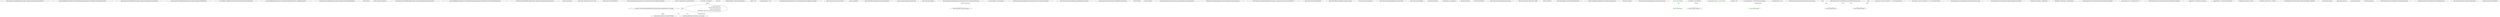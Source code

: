 digraph  {
m1_0 [cluster="Humanizer.Tests.BitFieldEnumHumanizeTests.CanHumanizeSingleWordDescriptionAttribute()", file="BitFieldEnumHumanizeTests.cs", label="Entry Humanizer.Tests.BitFieldEnumHumanizeTests.CanHumanizeSingleWordDescriptionAttribute()", span="13-13"];
m1_1 [cluster="Humanizer.Tests.BitFieldEnumHumanizeTests.CanHumanizeSingleWordDescriptionAttribute()", file="BitFieldEnumHumanizeTests.cs", label="Assert.Equal(BitFlagEnumTestsResources.MemberWithSingleWordDisplayAttribute, BitFieldEnumUnderTest.RED.Humanize())", span="15-15"];
m1_2 [cluster="Humanizer.Tests.BitFieldEnumHumanizeTests.CanHumanizeSingleWordDescriptionAttribute()", file="BitFieldEnumHumanizeTests.cs", label="Exit Humanizer.Tests.BitFieldEnumHumanizeTests.CanHumanizeSingleWordDescriptionAttribute()", span="13-13"];
m1_8 [cluster="Humanizer.Tests.BitFieldEnumHumanizeTests.CanHumanizeMultipleValueBitFieldEnum()", file="BitFieldEnumHumanizeTests.cs", label="Entry Humanizer.Tests.BitFieldEnumHumanizeTests.CanHumanizeMultipleValueBitFieldEnum()", span="25-25"];
m1_9 [cluster="Humanizer.Tests.BitFieldEnumHumanizeTests.CanHumanizeMultipleValueBitFieldEnum()", file="BitFieldEnumHumanizeTests.cs", label="var xoredBitFlag = (BitFieldEnumUnderTest.RED | BitFieldEnumUnderTest.DARK_GRAY)", span="27-27"];
m1_10 [cluster="Humanizer.Tests.BitFieldEnumHumanizeTests.CanHumanizeMultipleValueBitFieldEnum()", file="BitFieldEnumHumanizeTests.cs", label="Assert.Equal(BitFlagEnumTestsResources.ExpectedResultWhenBothValuesXored, xoredBitFlag.Humanize())", span="28-28"];
m1_11 [cluster="Humanizer.Tests.BitFieldEnumHumanizeTests.CanHumanizeMultipleValueBitFieldEnum()", file="BitFieldEnumHumanizeTests.cs", label="Exit Humanizer.Tests.BitFieldEnumHumanizeTests.CanHumanizeMultipleValueBitFieldEnum()", span="25-25"];
m1_4 [cluster="Unk.Equal", file="BitFieldEnumHumanizeTests.cs", label="Entry Unk.Equal", span=""];
m1_3 [cluster="System.Enum.Humanize()", file="BitFieldEnumHumanizeTests.cs", label="Entry System.Enum.Humanize()", span="23-23"];
m1_5 [cluster="Humanizer.Tests.BitFieldEnumHumanizeTests.CanHumanizeMultipleWordDescriptionAttribute()", file="BitFieldEnumHumanizeTests.cs", label="Entry Humanizer.Tests.BitFieldEnumHumanizeTests.CanHumanizeMultipleWordDescriptionAttribute()", span="19-19"];
m1_6 [cluster="Humanizer.Tests.BitFieldEnumHumanizeTests.CanHumanizeMultipleWordDescriptionAttribute()", file="BitFieldEnumHumanizeTests.cs", label="Assert.Equal(BitFlagEnumTestsResources.MemberWithMultipleWordDisplayAttribute, BitFieldEnumUnderTest.DARK_GRAY.Humanize())", span="21-21"];
m1_7 [cluster="Humanizer.Tests.BitFieldEnumHumanizeTests.CanHumanizeMultipleWordDescriptionAttribute()", file="BitFieldEnumHumanizeTests.cs", label="Exit Humanizer.Tests.BitFieldEnumHumanizeTests.CanHumanizeMultipleWordDescriptionAttribute()", span="19-19"];
m3_33 [cluster="string.Humanize()", file="EnumHumanizeExtensions.cs", label="Entry string.Humanize()", span="44-44"];
m3_25 [cluster="System.Collections.Generic.List<T>.List()", file="EnumHumanizeExtensions.cs", label="Entry System.Collections.Generic.List<T>.List()", span="0-0"];
m3_24 [cluster="System.Convert.ToInt32(object)", file="EnumHumanizeExtensions.cs", label="Entry System.Convert.ToInt32(object)", span="0-0"];
m3_32 [cluster="Humanizer.EnumHumanizeExtensions.GetCustomDescription(System.Reflection.MemberInfo)", file="EnumHumanizeExtensions.cs", label="Entry Humanizer.EnumHumanizeExtensions.GetCustomDescription(System.Reflection.MemberInfo)", span="98-98"];
m3_48 [cluster="Humanizer.EnumHumanizeExtensions.GetCustomDescription(System.Reflection.MemberInfo)", file="EnumHumanizeExtensions.cs", label="var attrs = memberInfo.GetCustomAttributes(true)", span="100-100"];
m3_49 [cluster="Humanizer.EnumHumanizeExtensions.GetCustomDescription(System.Reflection.MemberInfo)", file="EnumHumanizeExtensions.cs", label=attrs, span="102-102"];
m3_50 [cluster="Humanizer.EnumHumanizeExtensions.GetCustomDescription(System.Reflection.MemberInfo)", file="EnumHumanizeExtensions.cs", label="var attrType = attr.GetType()", span="104-104"];
m3_58 [cluster="Humanizer.EnumHumanizeExtensions.GetCustomDescription(System.Reflection.MemberInfo)", file="EnumHumanizeExtensions.cs", label="return null;", span="119-119"];
m3_54 [cluster="Humanizer.EnumHumanizeExtensions.GetCustomDescription(System.Reflection.MemberInfo)", file="EnumHumanizeExtensions.cs", label="return method.Invoke(attr, new object[0]).ToString();", span="109-109"];
m3_57 [cluster="Humanizer.EnumHumanizeExtensions.GetCustomDescription(System.Reflection.MemberInfo)", file="EnumHumanizeExtensions.cs", label="return descriptionProperty.GetValue(attr, null).ToString();", span="116-116"];
m3_51 [cluster="Humanizer.EnumHumanizeExtensions.GetCustomDescription(System.Reflection.MemberInfo)", file="EnumHumanizeExtensions.cs", label="attrType.FullName == DisplayAttributeTypeName", span="105-105"];
m3_52 [cluster="Humanizer.EnumHumanizeExtensions.GetCustomDescription(System.Reflection.MemberInfo)", file="EnumHumanizeExtensions.cs", label="var method = attrType.GetRuntimeMethod(DisplayAttributeGetDescriptionMethodName, new Type[0])", span="107-107"];
m3_55 [cluster="Humanizer.EnumHumanizeExtensions.GetCustomDescription(System.Reflection.MemberInfo)", file="EnumHumanizeExtensions.cs", label="var descriptionProperty =\r\n                    attrType.GetRuntimeProperties()\r\n                        .Where(StringTypedProperty)\r\n                        .FirstOrDefault(Configurator.EnumDescriptionPropertyLocator)", span="111-114"];
m3_53 [cluster="Humanizer.EnumHumanizeExtensions.GetCustomDescription(System.Reflection.MemberInfo)", file="EnumHumanizeExtensions.cs", label="method != null", span="108-108"];
m3_56 [cluster="Humanizer.EnumHumanizeExtensions.GetCustomDescription(System.Reflection.MemberInfo)", file="EnumHumanizeExtensions.cs", label="descriptionProperty != null", span="115-115"];
m3_59 [cluster="Humanizer.EnumHumanizeExtensions.GetCustomDescription(System.Reflection.MemberInfo)", file="EnumHumanizeExtensions.cs", label="Exit Humanizer.EnumHumanizeExtensions.GetCustomDescription(System.Reflection.MemberInfo)", span="98-98"];
m3_26 [cluster="System.Enum.GetValues(System.Type)", file="EnumHumanizeExtensions.cs", label="Entry System.Enum.GetValues(System.Type)", span="0-0"];
m3_21 [cluster="object.GetType()", file="EnumHumanizeExtensions.cs", label="Entry object.GetType()", span="0-0"];
m3_60 [cluster="System.Reflection.MemberInfo.GetCustomAttributes(bool)", file="EnumHumanizeExtensions.cs", label="Entry System.Reflection.MemberInfo.GetCustomAttributes(bool)", span="0-0"];
m3_73 [cluster="string.ApplyCase(Humanizer.LetterCasing)", file="EnumHumanizeExtensions.cs", label="Entry string.ApplyCase(Humanizer.LetterCasing)", span="15-15"];
m3_29 [cluster="System.Enum.ToString()", file="EnumHumanizeExtensions.cs", label="Entry System.Enum.ToString()", span="0-0"];
m3_69 [cluster="Humanizer.EnumHumanizeExtensions.Humanize(System.Enum, Humanizer.LetterCasing)", file="EnumHumanizeExtensions.cs", label="Entry Humanizer.EnumHumanizeExtensions.Humanize(System.Enum, Humanizer.LetterCasing)", span="128-128"];
m3_70 [cluster="Humanizer.EnumHumanizeExtensions.Humanize(System.Enum, Humanizer.LetterCasing)", file="EnumHumanizeExtensions.cs", label="var humanizedEnum = Humanize(input)", span="130-130"];
m3_71 [cluster="Humanizer.EnumHumanizeExtensions.Humanize(System.Enum, Humanizer.LetterCasing)", file="EnumHumanizeExtensions.cs", label="return humanizedEnum.ApplyCase(casing);", span="132-132"];
m3_72 [cluster="Humanizer.EnumHumanizeExtensions.Humanize(System.Enum, Humanizer.LetterCasing)", file="EnumHumanizeExtensions.cs", label="Exit Humanizer.EnumHumanizeExtensions.Humanize(System.Enum, Humanizer.LetterCasing)", span="128-128"];
m3_22 [cluster="Humanizer.EnumHumanizeExtensions.IsBitFieldEnum(System.Enum)", file="EnumHumanizeExtensions.cs", label="Entry Humanizer.EnumHumanizeExtensions.IsBitFieldEnum(System.Enum)", span="65-65"];
m3_38 [cluster="Humanizer.EnumHumanizeExtensions.IsBitFieldEnum(System.Enum)", file="EnumHumanizeExtensions.cs", label="Exit Humanizer.EnumHumanizeExtensions.IsBitFieldEnum(System.Enum)", span="65-65"];
m3_65 [cluster="Unk.Where", file="EnumHumanizeExtensions.cs", label="Entry Unk.Where", span=""];
m3_68 [cluster="Unk.ToString", file="EnumHumanizeExtensions.cs", label="Entry Unk.ToString", span=""];
m3_23 [cluster="Humanizer.EnumHumanizeExtensions.DirectlyMapsToEnumConstant(System.Enum)", file="EnumHumanizeExtensions.cs", label="Entry Humanizer.EnumHumanizeExtensions.DirectlyMapsToEnumConstant(System.Enum)", span="81-81"];
m3_46 [cluster="Humanizer.EnumHumanizeExtensions.DirectlyMapsToEnumConstant(System.Enum)", file="EnumHumanizeExtensions.cs", label="Exit Humanizer.EnumHumanizeExtensions.DirectlyMapsToEnumConstant(System.Enum)", span="81-81"];
m3_28 [cluster="Humanizer.CollectionHumanizeExtensions.Humanize<T>(System.Collections.Generic.IEnumerable<T>)", file="EnumHumanizeExtensions.cs", label="Entry Humanizer.CollectionHumanizeExtensions.Humanize<T>(System.Collections.Generic.IEnumerable<T>)", span="17-17"];
m3_64 [cluster="System.Type.GetRuntimeProperties()", file="EnumHumanizeExtensions.cs", label="Entry System.Type.GetRuntimeProperties()", span="0-0"];
m3_62 [cluster="System.Reflection.MethodBase.Invoke(object, object[])", file="EnumHumanizeExtensions.cs", label="Entry System.Reflection.MethodBase.Invoke(object, object[])", span="0-0"];
m3_47 [cluster="System.Enum.Equals(object)", file="EnumHumanizeExtensions.cs", label="Entry System.Enum.Equals(object)", span="0-0"];
m3_61 [cluster="System.Type.GetRuntimeMethod(string, System.Type[])", file="EnumHumanizeExtensions.cs", label="Entry System.Type.GetRuntimeMethod(string, System.Type[])", span="0-0"];
m3_30 [cluster="System.Type.GetTypeInfo()", file="EnumHumanizeExtensions.cs", label="Entry System.Type.GetTypeInfo()", span="0-0"];
m3_0 [cluster="lambda expression", file="EnumHumanizeExtensions.cs", label="Entry lambda expression", span="16-16"];
m3_1 [cluster="lambda expression", file="EnumHumanizeExtensions.cs", label="p.PropertyType == typeof(string)", span="16-16"];
m3_2 [cluster="lambda expression", file="EnumHumanizeExtensions.cs", label="Exit lambda expression", span="16-16"];
m3_66 [cluster="Unk.FirstOrDefault", file="EnumHumanizeExtensions.cs", label="Entry Unk.FirstOrDefault", span=""];
m3_40 [cluster="System.Enum.GetUnderlyingType(System.Type)", file="EnumHumanizeExtensions.cs", label="Entry System.Enum.GetUnderlyingType(System.Type)", span="0-0"];
m3_27 [cluster="System.Collections.Generic.List<T>.Add(T)", file="EnumHumanizeExtensions.cs", label="Entry System.Collections.Generic.List<T>.Add(T)", span="0-0"];
m3_67 [cluster="Unk.GetValue", file="EnumHumanizeExtensions.cs", label="Entry Unk.GetValue", span=""];
m3_31 [cluster="System.Reflection.TypeInfo.GetDeclaredField(string)", file="EnumHumanizeExtensions.cs", label="Entry System.Reflection.TypeInfo.GetDeclaredField(string)", span="0-0"];
m3_39 [cluster="System.Reflection.MemberInfo.GetCustomAttribute(System.Type)", file="EnumHumanizeExtensions.cs", label="Entry System.Reflection.MemberInfo.GetCustomAttribute(System.Type)", span="0-0"];
m3_63 [cluster="object.ToString()", file="EnumHumanizeExtensions.cs", label="Entry object.ToString()", span="0-0"];
m3_3 [cluster="Humanizer.EnumHumanizeExtensions.Humanize(System.Enum)", file="EnumHumanizeExtensions.cs", label="Entry Humanizer.EnumHumanizeExtensions.Humanize(System.Enum)", span="23-23"];
m3_4 [cluster="Humanizer.EnumHumanizeExtensions.Humanize(System.Enum)", color=green, community=0, file="EnumHumanizeExtensions.cs", label="var type = input.GetType()", prediction=0, span="25-25"];
m3_13 [cluster="Humanizer.EnumHumanizeExtensions.Humanize(System.Enum)", file="EnumHumanizeExtensions.cs", label="var caseName = input.ToString()", span="46-46"];
m3_8 [cluster="Humanizer.EnumHumanizeExtensions.Humanize(System.Enum)", color=green, community=0, file="EnumHumanizeExtensions.cs", label="Enum.GetValues(type)", prediction=0, span="33-33"];
m3_7 [cluster="Humanizer.EnumHumanizeExtensions.Humanize(System.Enum)", color=green, community=0, file="EnumHumanizeExtensions.cs", label="var humanizedEnumValues = new List<string>()", prediction=2, span="31-31"];
m3_19 [cluster="Humanizer.EnumHumanizeExtensions.Humanize(System.Enum)", file="EnumHumanizeExtensions.cs", label="return caseName.Humanize();", span="57-57"];
m3_15 [cluster="Humanizer.EnumHumanizeExtensions.Humanize(System.Enum)", file="EnumHumanizeExtensions.cs", label="memInfo != null", span="49-49"];
m3_16 [cluster="Humanizer.EnumHumanizeExtensions.Humanize(System.Enum)", file="EnumHumanizeExtensions.cs", label="var customDescription = GetCustomDescription(memInfo)", span="51-51"];
m3_17 [cluster="Humanizer.EnumHumanizeExtensions.Humanize(System.Enum)", file="EnumHumanizeExtensions.cs", label="customDescription != null", span="53-53"];
m3_18 [cluster="Humanizer.EnumHumanizeExtensions.Humanize(System.Enum)", color=green, community=0, file="EnumHumanizeExtensions.cs", label="return customDescription;", prediction=3, span="54-54"];
m3_20 [cluster="Humanizer.EnumHumanizeExtensions.Humanize(System.Enum)", file="EnumHumanizeExtensions.cs", label="Exit Humanizer.EnumHumanizeExtensions.Humanize(System.Enum)", span="23-23"];
m4_2 [cluster="Humanizer.Tests.UseCultureAttribute.UseCultureAttribute(string, string)", file="UseCultureAttribute.cs", label="Entry Humanizer.Tests.UseCultureAttribute.UseCultureAttribute(string, string)", span="49-49"];
m4_3 [cluster="Humanizer.Tests.UseCultureAttribute.UseCultureAttribute(string, string)", file="UseCultureAttribute.cs", label="this.culture = new Lazy<CultureInfo>(() => new CultureInfo(culture))", span="51-51"];
m4_4 [cluster="Humanizer.Tests.UseCultureAttribute.UseCultureAttribute(string, string)", file="UseCultureAttribute.cs", label="this.uiCulture = new Lazy<CultureInfo>(() => new CultureInfo(uiCulture))", span="52-52"];
m4_5 [cluster="Humanizer.Tests.UseCultureAttribute.UseCultureAttribute(string, string)", file="UseCultureAttribute.cs", label="Exit Humanizer.Tests.UseCultureAttribute.UseCultureAttribute(string, string)", span="49-49"];
m4_20 [cluster="Humanizer.Tests.UseCultureAttribute.After(System.Reflection.MethodInfo)", file="UseCultureAttribute.cs", label="Entry Humanizer.Tests.UseCultureAttribute.After(System.Reflection.MethodInfo)", span="86-86"];
m4_21 [cluster="Humanizer.Tests.UseCultureAttribute.After(System.Reflection.MethodInfo)", file="UseCultureAttribute.cs", label="CultureInfo.CurrentCulture = originalCulture", span="88-88"];
m4_22 [cluster="Humanizer.Tests.UseCultureAttribute.After(System.Reflection.MethodInfo)", file="UseCultureAttribute.cs", label="CultureInfo.CurrentUICulture = originalUICulture", span="89-89"];
m4_23 [cluster="Humanizer.Tests.UseCultureAttribute.After(System.Reflection.MethodInfo)", file="UseCultureAttribute.cs", label="Exit Humanizer.Tests.UseCultureAttribute.After(System.Reflection.MethodInfo)", span="86-86"];
m4_6 [cluster="System.Lazy<T>.Lazy(System.Func<T>)", file="UseCultureAttribute.cs", label="Entry System.Lazy<T>.Lazy(System.Func<T>)", span="0-0"];
m4_14 [cluster="Humanizer.Tests.UseCultureAttribute.Before(System.Reflection.MethodInfo)", file="UseCultureAttribute.cs", label="Entry Humanizer.Tests.UseCultureAttribute.Before(System.Reflection.MethodInfo)", span="71-71"];
m4_15 [cluster="Humanizer.Tests.UseCultureAttribute.Before(System.Reflection.MethodInfo)", file="UseCultureAttribute.cs", label="originalCulture = CultureInfo.CurrentCulture", span="73-73"];
m4_16 [cluster="Humanizer.Tests.UseCultureAttribute.Before(System.Reflection.MethodInfo)", file="UseCultureAttribute.cs", label="originalUICulture = CultureInfo.CurrentUICulture", span="74-74"];
m4_17 [cluster="Humanizer.Tests.UseCultureAttribute.Before(System.Reflection.MethodInfo)", file="UseCultureAttribute.cs", label="CultureInfo.CurrentCulture = Culture", span="77-77"];
m4_18 [cluster="Humanizer.Tests.UseCultureAttribute.Before(System.Reflection.MethodInfo)", file="UseCultureAttribute.cs", label="CultureInfo.CurrentUICulture = UICulture", span="78-78"];
m4_19 [cluster="Humanizer.Tests.UseCultureAttribute.Before(System.Reflection.MethodInfo)", file="UseCultureAttribute.cs", label="Exit Humanizer.Tests.UseCultureAttribute.Before(System.Reflection.MethodInfo)", span="71-71"];
m4_11 [cluster="lambda expression", file="UseCultureAttribute.cs", label="Entry lambda expression", span="52-52"];
m4_8 [cluster="lambda expression", file="UseCultureAttribute.cs", label="new CultureInfo(culture)", span="51-51"];
m4_12 [cluster="lambda expression", file="UseCultureAttribute.cs", label="new CultureInfo(uiCulture)", span="52-52"];
m4_7 [cluster="lambda expression", file="UseCultureAttribute.cs", label="Entry lambda expression", span="51-51"];
m4_9 [cluster="lambda expression", file="UseCultureAttribute.cs", label="Exit lambda expression", span="51-51"];
m4_13 [cluster="lambda expression", file="UseCultureAttribute.cs", label="Exit lambda expression", span="52-52"];
m4_0 [cluster="Humanizer.Tests.UseCultureAttribute.UseCultureAttribute(string)", file="UseCultureAttribute.cs", label="Entry Humanizer.Tests.UseCultureAttribute.UseCultureAttribute(string)", span="39-39"];
m4_1 [cluster="Humanizer.Tests.UseCultureAttribute.UseCultureAttribute(string)", file="UseCultureAttribute.cs", label="Exit Humanizer.Tests.UseCultureAttribute.UseCultureAttribute(string)", span="39-39"];
m4_10 [cluster="System.Globalization.CultureInfo.CultureInfo(string)", file="UseCultureAttribute.cs", label="Entry System.Globalization.CultureInfo.CultureInfo(string)", span="0-0"];
m4_24 [file="UseCultureAttribute.cs", label="Humanizer.Tests.UseCultureAttribute", span=""];
m4_25 [file="UseCultureAttribute.cs", label=string, span=""];
m4_26 [file="UseCultureAttribute.cs", label=string, span=""];
m3_49 -> m3_54  [color=darkseagreen4, key=1, label=attr, style=dashed];
m3_49 -> m3_57  [color=darkseagreen4, key=1, label=attr, style=dashed];
m3_50 -> m3_55  [color=darkseagreen4, key=1, label=attrType, style=dashed];
m3_52 -> m3_54  [color=darkseagreen4, key=1, label=method, style=dashed];
m3_55 -> m3_57  [color=darkseagreen4, key=1, label=descriptionProperty, style=dashed];
m3_69 -> m3_71  [color=darkseagreen4, key=1, label="Humanizer.LetterCasing", style=dashed];
m3_4 -> m3_8  [color=green, key=1, label=type, style=dashed];
m3_13 -> m3_19  [color=darkseagreen4, key=1, label=caseName, style=dashed];
m3_16 -> m3_18  [color=green, key=1, label=customDescription, style=dashed];
m4_2 -> m4_8  [color=darkseagreen4, key=1, label=string, style=dashed];
m4_2 -> m4_12  [color=darkseagreen4, key=1, label=string, style=dashed];
m4_25 -> m4_8  [color=darkseagreen4, key=1, label=string, style=dashed];
m4_26 -> m4_12  [color=darkseagreen4, key=1, label=string, style=dashed];
}
